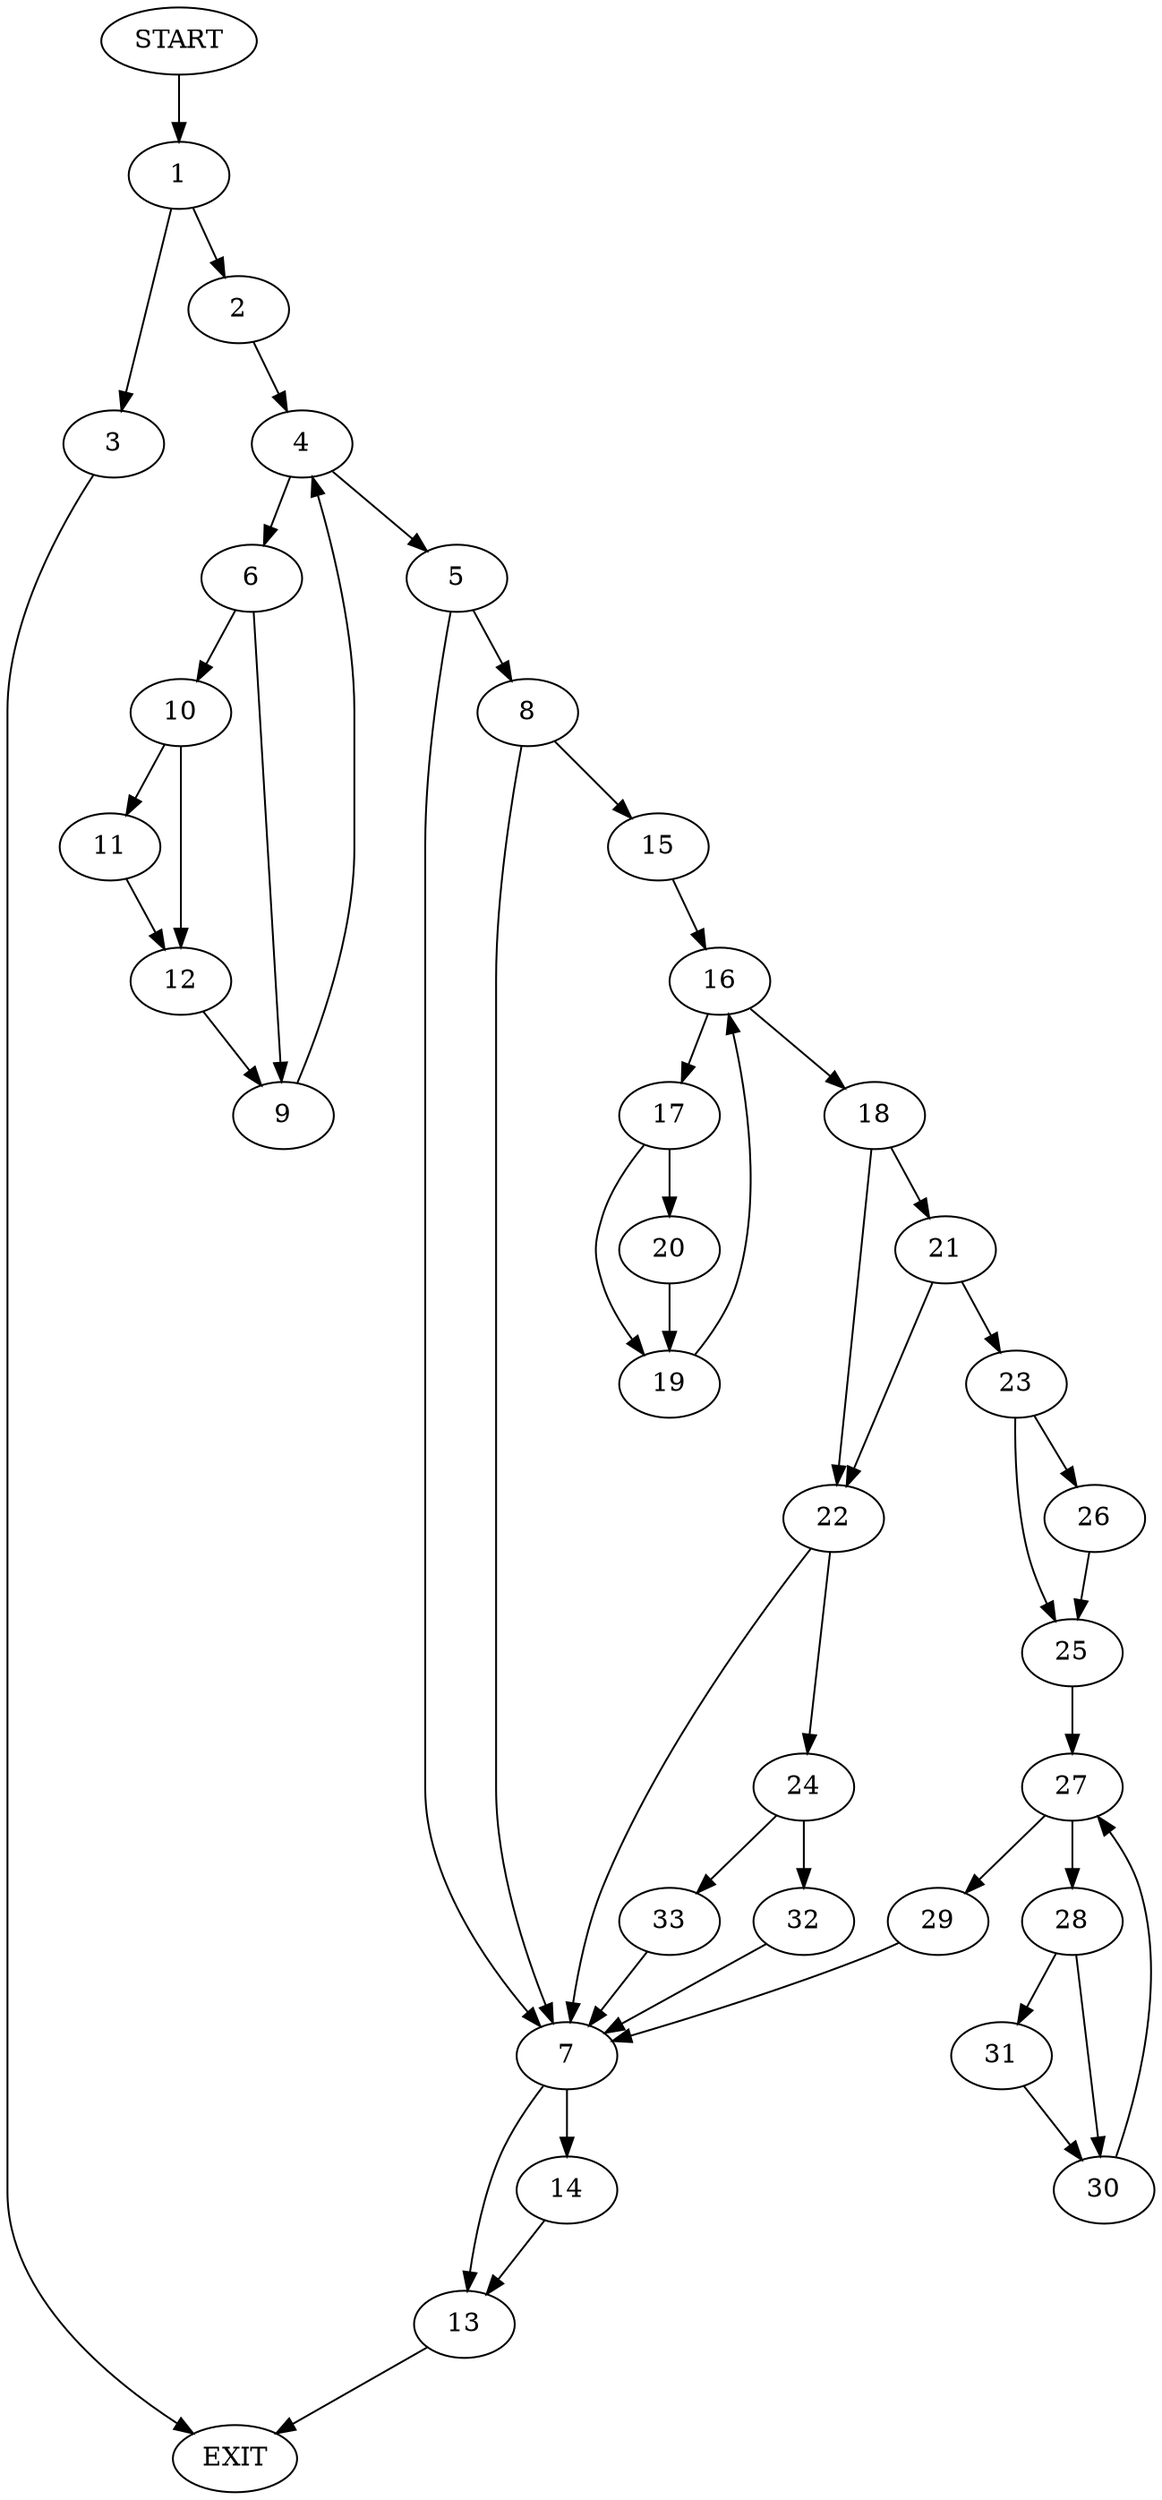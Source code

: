 digraph {
0 [label="START"]
34 [label="EXIT"]
0 -> 1
1 -> 2
1 -> 3
2 -> 4
3 -> 34
4 -> 5
4 -> 6
5 -> 7
5 -> 8
6 -> 9
6 -> 10
9 -> 4
10 -> 11
10 -> 12
11 -> 12
12 -> 9
7 -> 13
7 -> 14
8 -> 7
8 -> 15
15 -> 16
16 -> 17
16 -> 18
17 -> 19
17 -> 20
18 -> 21
18 -> 22
19 -> 16
20 -> 19
21 -> 23
21 -> 22
22 -> 24
22 -> 7
23 -> 25
23 -> 26
26 -> 25
25 -> 27
27 -> 28
27 -> 29
29 -> 7
28 -> 30
28 -> 31
31 -> 30
30 -> 27
24 -> 32
24 -> 33
32 -> 7
33 -> 7
14 -> 13
13 -> 34
}
